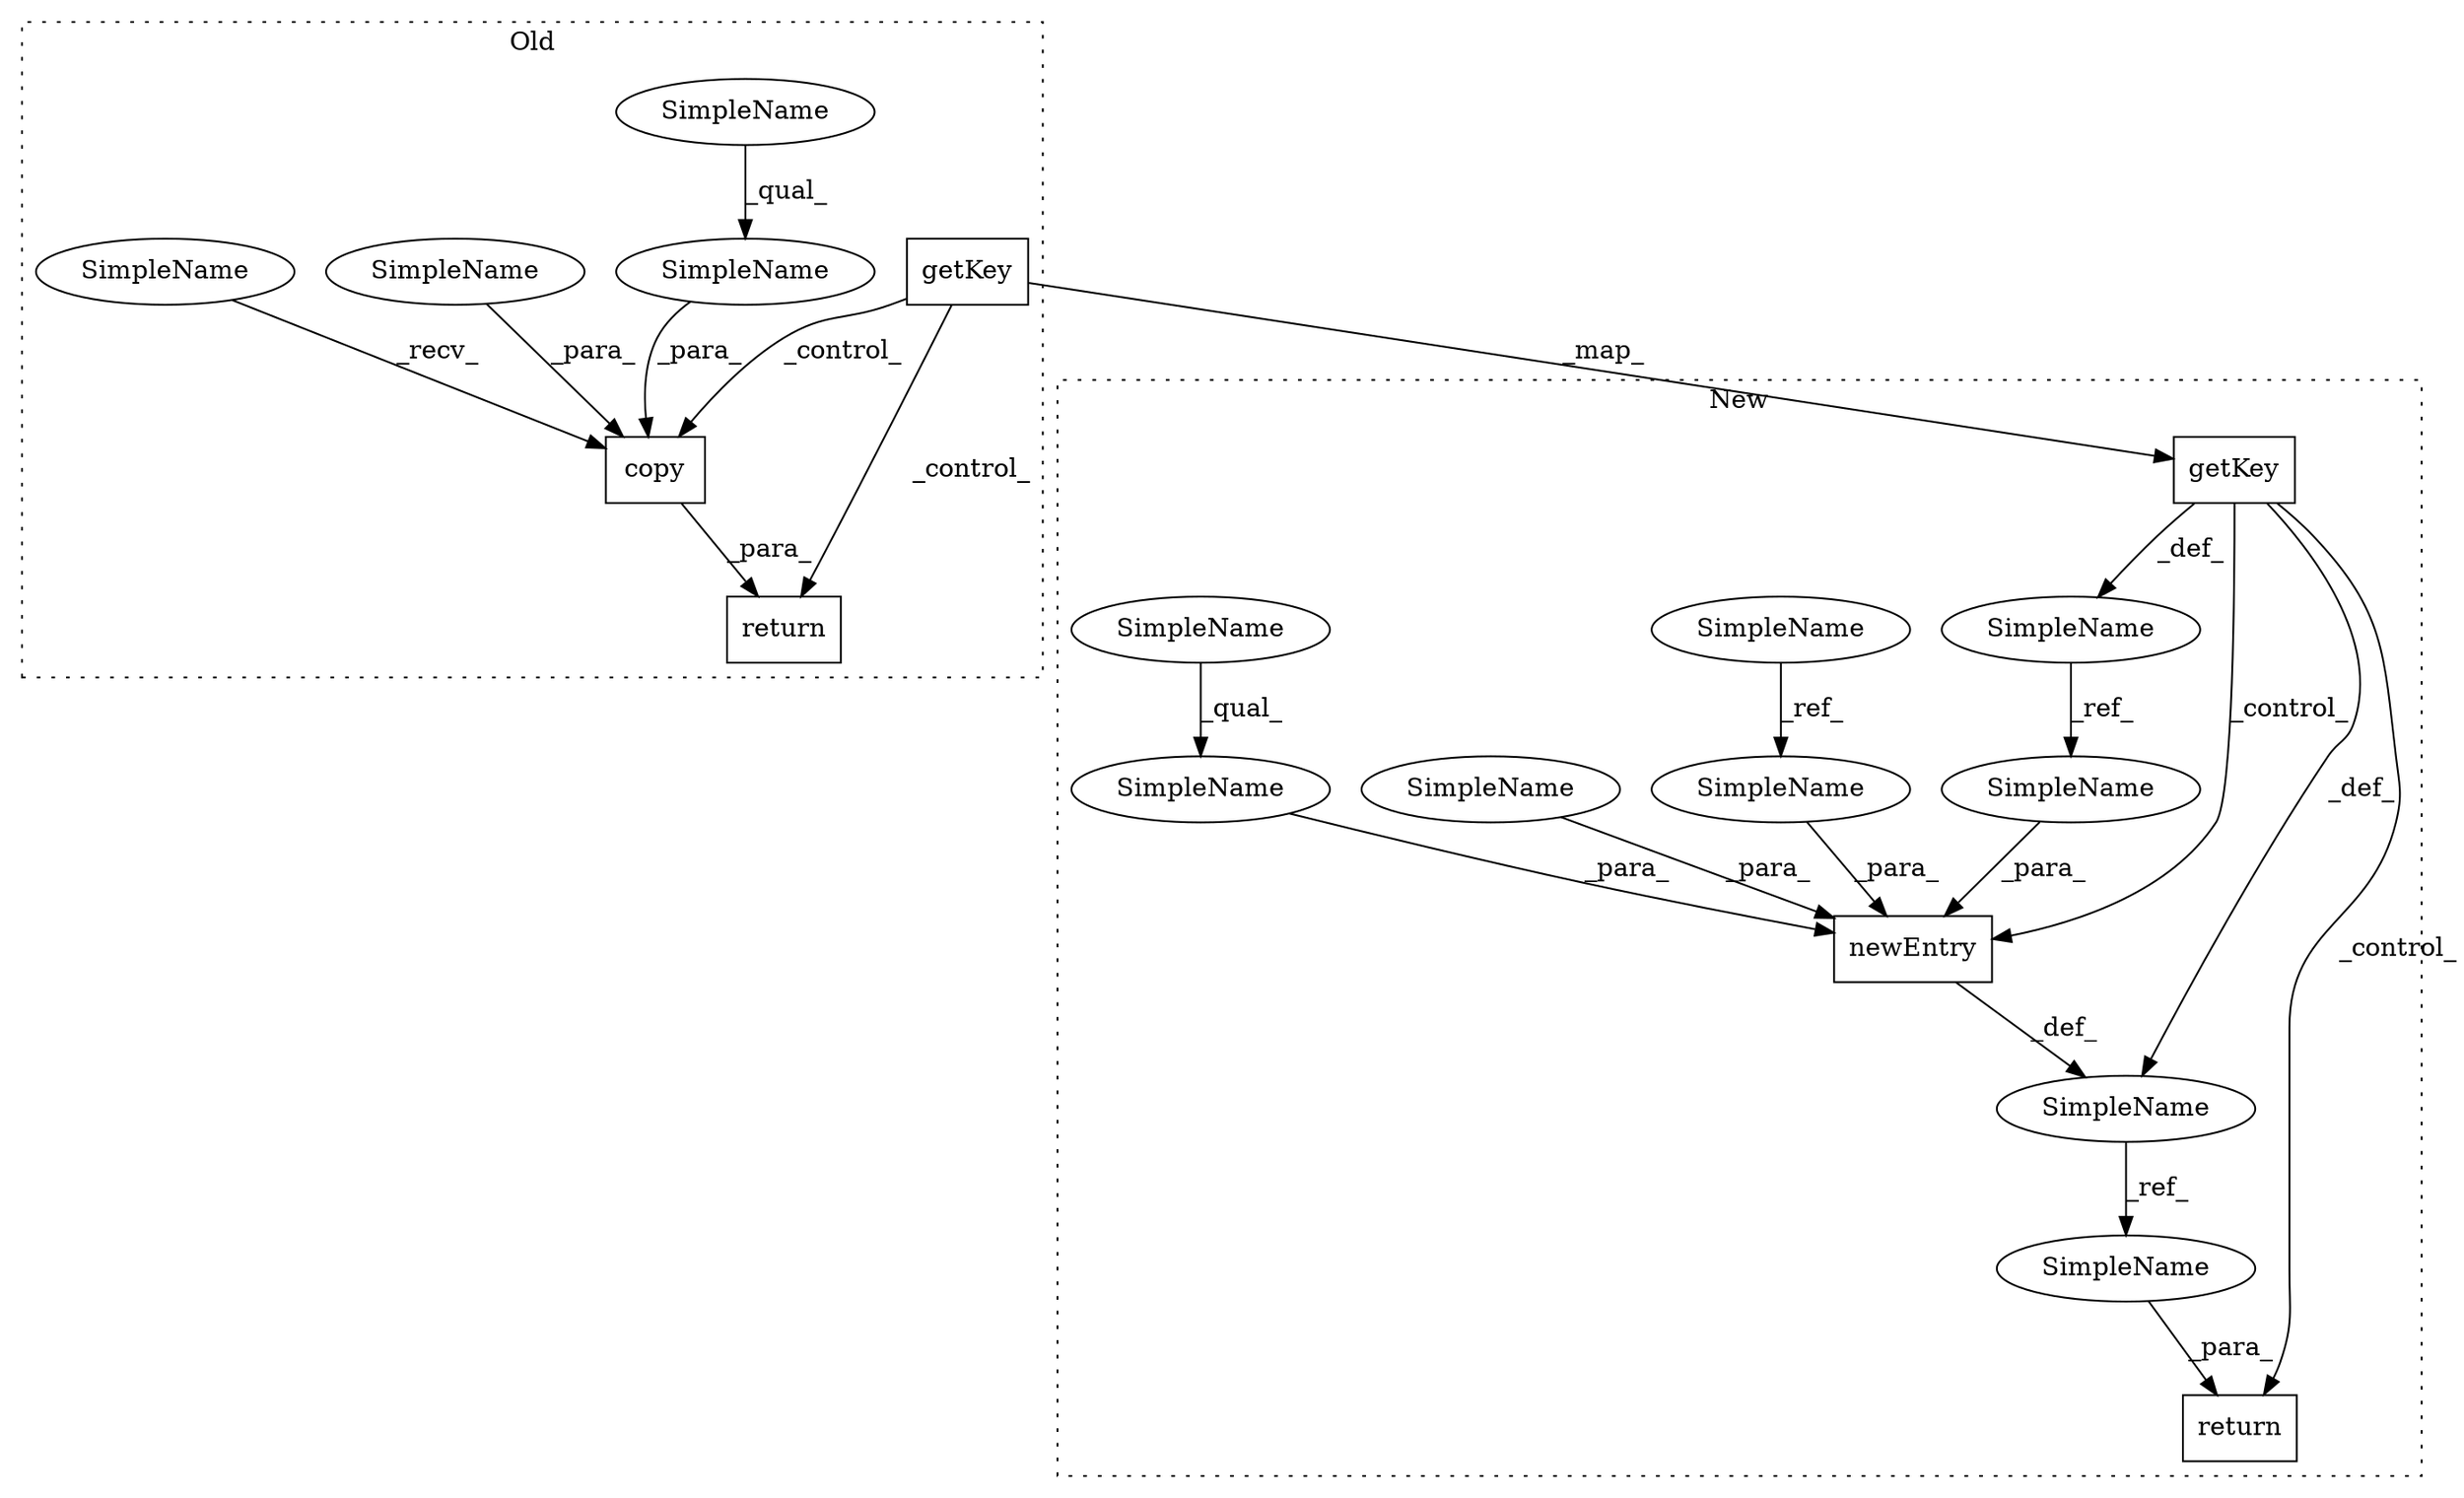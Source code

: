 digraph G {
subgraph cluster0 {
1 [label="getKey" a="32" s="32264" l="8" shape="box"];
7 [label="copy" a="32" s="32440,32498" l="5,1" shape="box"];
8 [label="SimpleName" a="42" s="32445" l="20" shape="ellipse"];
11 [label="return" a="41" s="32427" l="7" shape="box"];
12 [label="SimpleName" a="42" s="32445" l="7" shape="ellipse"];
15 [label="SimpleName" a="42" s="32491" l="7" shape="ellipse"];
17 [label="SimpleName" a="42" s="32434" l="5" shape="ellipse"];
label = "Old";
style="dotted";
}
subgraph cluster1 {
2 [label="getKey" a="32" s="32979" l="8" shape="box"];
3 [label="SimpleName" a="42" s="32967" l="3" shape="ellipse"];
4 [label="newEntry" a="32" s="33198,33240" l="9,1" shape="box"];
5 [label="SimpleName" a="42" s="32946" l="7" shape="ellipse"];
6 [label="SimpleName" a="42" s="33221" l="10" shape="ellipse"];
9 [label="SimpleName" a="42" s="33187" l="8" shape="ellipse"];
10 [label="return" a="41" s="33349" l="7" shape="box"];
13 [label="SimpleName" a="42" s="33233" l="7" shape="ellipse"];
14 [label="SimpleName" a="42" s="33207" l="7" shape="ellipse"];
16 [label="SimpleName" a="42" s="33356" l="8" shape="ellipse"];
18 [label="SimpleName" a="42" s="33221" l="5" shape="ellipse"];
19 [label="SimpleName" a="42" s="33216" l="3" shape="ellipse"];
label = "New";
style="dotted";
}
1 -> 2 [label="_map_"];
1 -> 11 [label="_control_"];
1 -> 7 [label="_control_"];
2 -> 3 [label="_def_"];
2 -> 10 [label="_control_"];
2 -> 4 [label="_control_"];
2 -> 9 [label="_def_"];
3 -> 19 [label="_ref_"];
4 -> 9 [label="_def_"];
5 -> 13 [label="_ref_"];
6 -> 4 [label="_para_"];
7 -> 11 [label="_para_"];
8 -> 7 [label="_para_"];
9 -> 16 [label="_ref_"];
12 -> 8 [label="_qual_"];
13 -> 4 [label="_para_"];
14 -> 4 [label="_para_"];
15 -> 7 [label="_para_"];
16 -> 10 [label="_para_"];
17 -> 7 [label="_recv_"];
18 -> 6 [label="_qual_"];
19 -> 4 [label="_para_"];
}